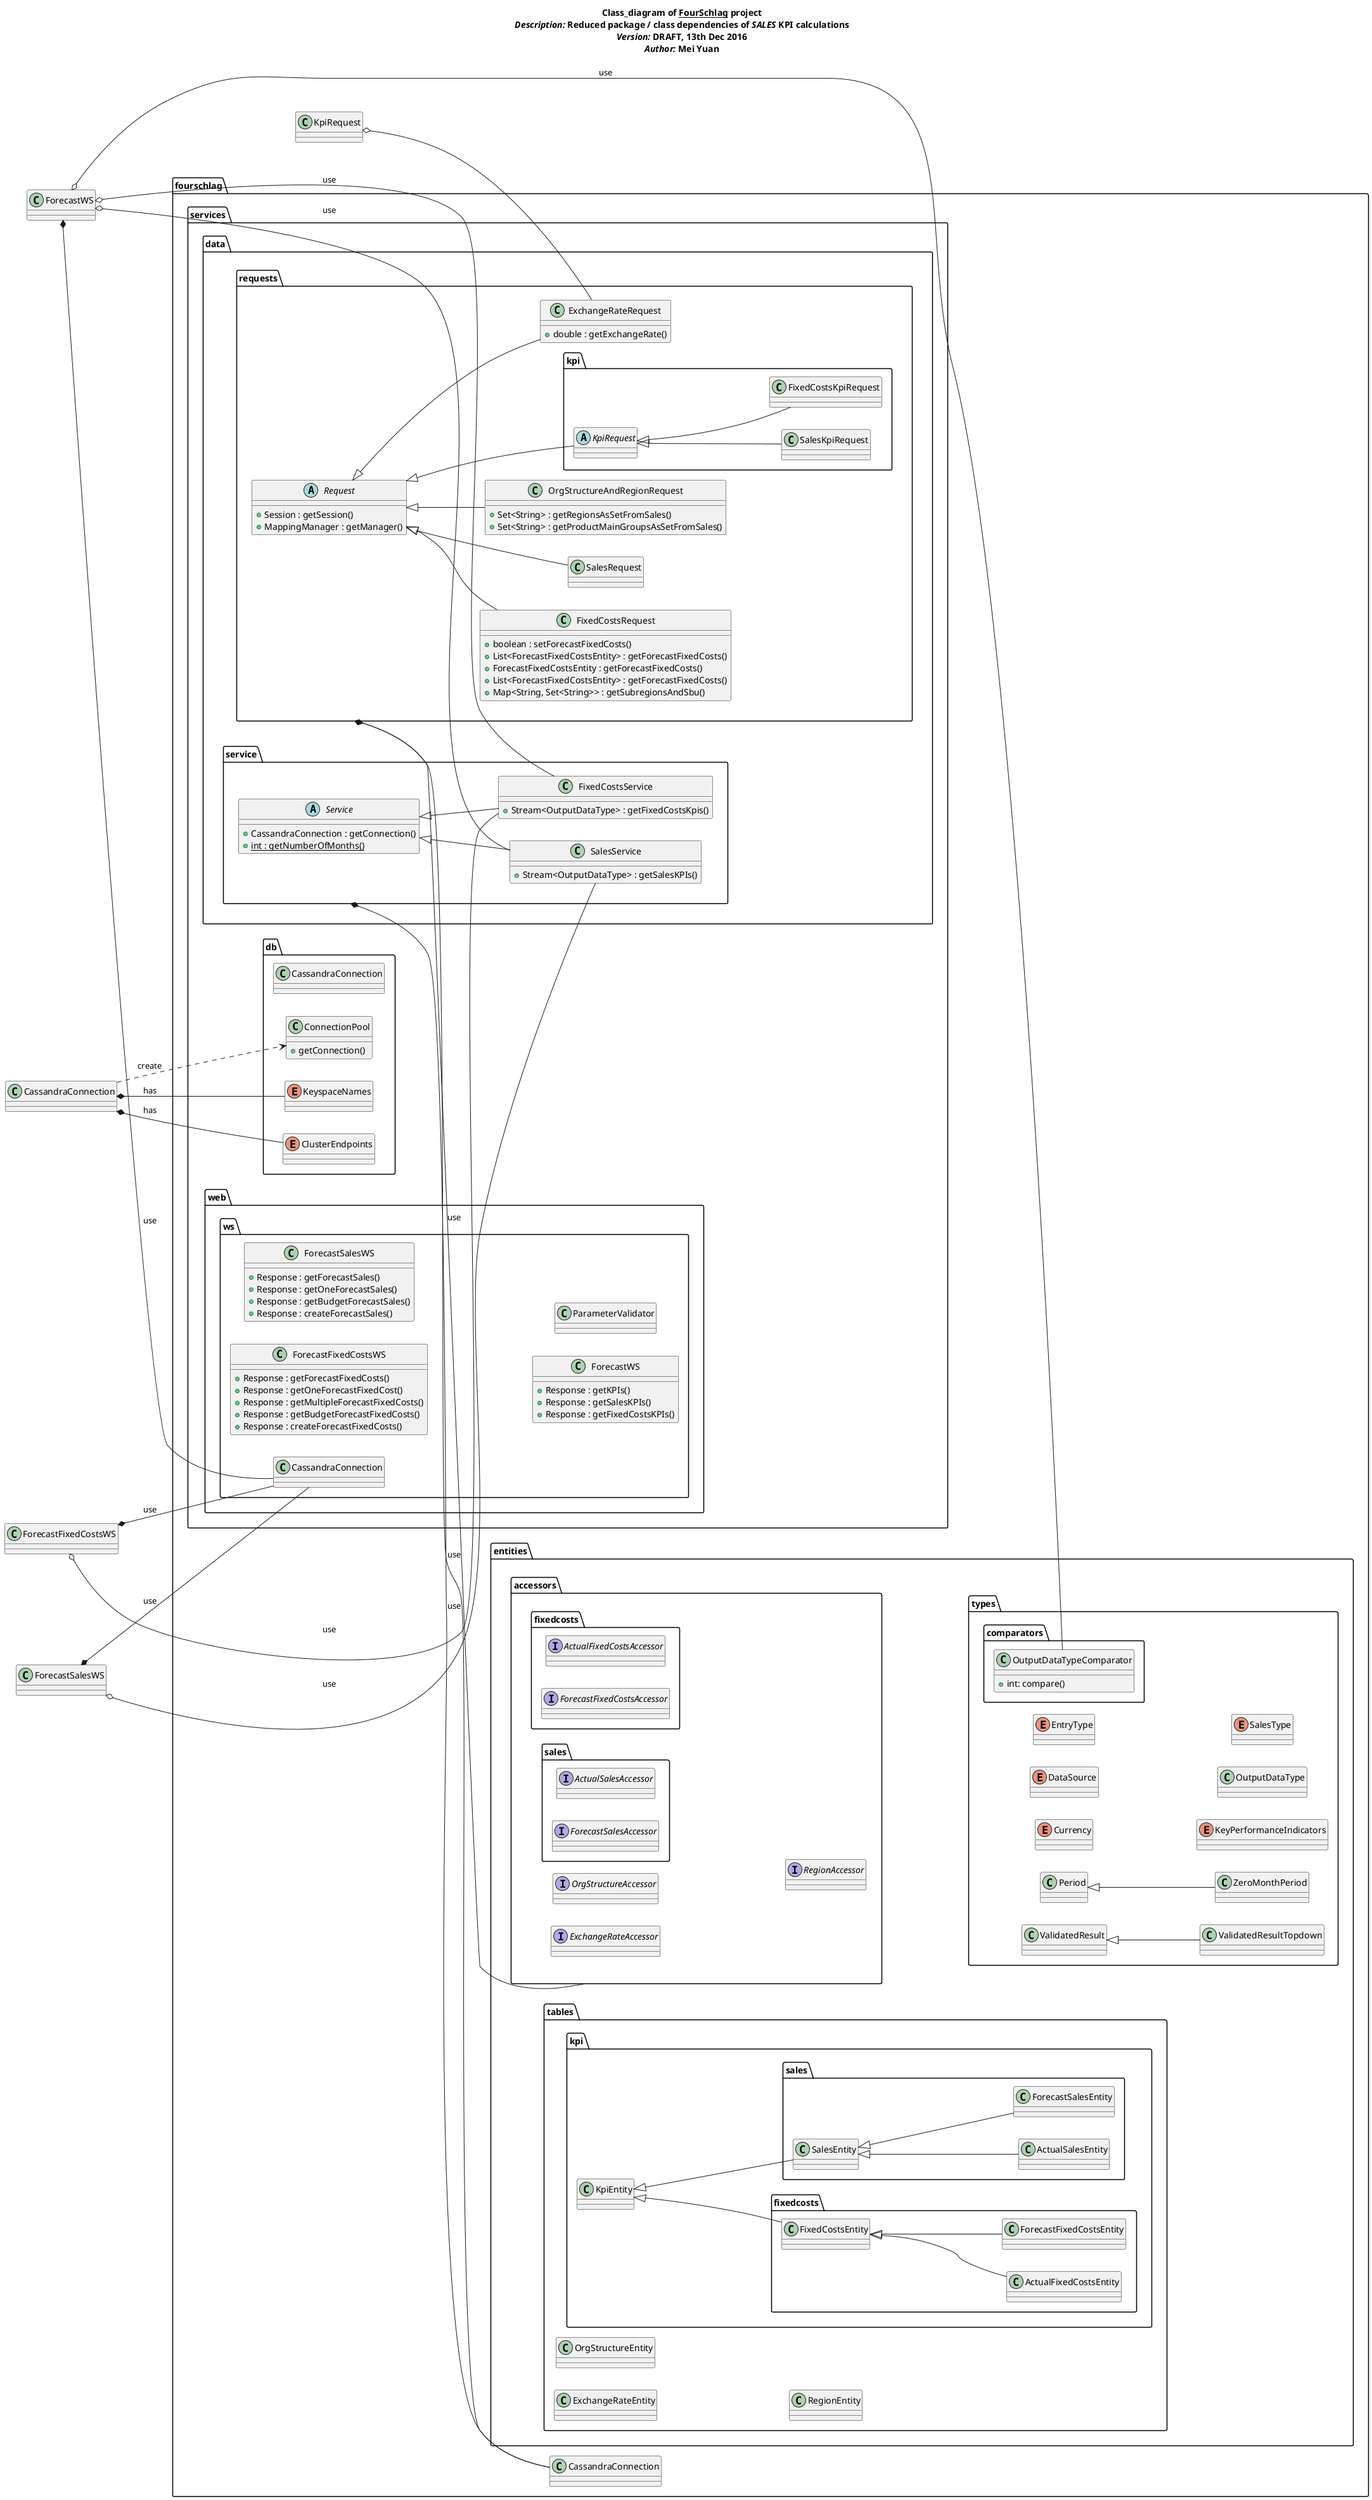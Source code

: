 @startuml
/' For available options see
http://plantuml.com/component-diagram
http://plantuml.com/class-diagram '/

title
 <b>Class_diagram of <u>FourSchlag</u> project</b>
 <i>Description:</i> Reduced package / class dependencies of <i>SALES</i> KPI calculations
 <i>Version:</i> <b>DRAFT</b>, 13th Dec 2016
 <i>Author:</i> Mei Yuan
end title


left to right direction

package fourschlag {
    package fourschlag.entities {
        package fourschlag.entities.accessors {
            package fourschlag.entities.accessors.fixedcosts {
                Interface ActualFixedCostsAccessor

                Interface ForecastFixedCostsAccessor
            }

            package fourschlag.entities.accessors.sales {
                Interface ActualSalesAccessor

                Interface ForecastSalesAccessor
            }

            Interface ExchangeRateAccessor

            Interface OrgStructureAccessor

            Interface RegionAccessor
        }


        package fourschlag.entities.tables {
            package fourschlag.entities.tables.kpi {
                package fourschlag.entities.tables.kpi.fixedcosts {
                    Class ActualFixedCostsEntity

                    Class FixedCostsEntity

                    Class ForecastFixedCostsEntity

                    ' inheritances from FixedCostsEntity
                    FixedCostsEntity <|-- ActualFixedCostsEntity
                    FixedCostsEntity <|-- ForecastFixedCostsEntity
                }

                package fourschlag.entities.tables.kpi.sales {
                    Class ActualSalesEntity
                    Class ForecastSalesEntity
                    Class SalesEntity

                    ' inheritances from SalesEntity
                    SalesEntity <|-- ActualSalesEntity
                    SalesEntity <|-- ForecastSalesEntity

                }

                Class KpiEntity

                ' inheritances from KpiEntity
                KpiEntity <|-- FixedCostsEntity
                KpiEntity <|-- SalesEntity
            }

            Class ExchangeRateEntity

            Class OrgStructureEntity

            Class RegionEntity
        }

        package fourschlag.entities.types {
            package fourschlag.entities.types.comparators {
                Class OutputDataTypeComparator {
                    + int: compare()
                }
            }

            Enum Currency

            Enum DataSource

            Enum EntryType

            Enum KeyPerformanceIndicators

            Class OutputDataType

            Class Period

            Enum SalesType

            Class ValidatedResult

            Class ValidatedResultTopdown

            Class ZeroMonthPeriod

            ' inheritances from ValidatedResult
            ValidatedResult <|-- ValidatedResultTopdown

            ' inheritances from Period
            Period <|-- ZeroMonthPeriod
        }
    }


 package fourschlag.services {
        package fourschlag.services.data {
            package fourschlag.services.data.requests {
                package fourschlag.services.data.requests.kpi {
                    Class FixedCostsKpiRequest

                    Abstract Class KpiRequest

                    Class SalesKpiRequest
                }

                Class ExchangeRateRequest {
                    +double : getExchangeRate()
                }

                ' TODO: wichtige Methode hier eintragen
                Class FixedCostsRequest {
                    + boolean : setForecastFixedCosts()
                    + List<ForecastFixedCostsEntity> : getForecastFixedCosts()
                    + ForecastFixedCostsEntity : getForecastFixedCosts()
                    + List<ForecastFixedCostsEntity> : getForecastFixedCosts()
                    + Map<String, Set<String>> : getSubregionsAndSbu()
                }

                Class SalesRequest

                Class OrgStructureAndRegionRequest {
                    +Set<String> : getRegionsAsSetFromSales()
                    +Set<String> : getProductMainGroupsAsSetFromSales()
                }

                Abstract Class Request {
                    +Session : getSession()
                    +MappingManager : getManager()
                }

                ' inherits for Request
                Request <|-- KpiRequest
                Request <|-- ExchangeRateRequest
                Request <|-- FixedCostsRequest
                Request <|-- OrgStructureAndRegionRequest
                Request <|-- SalesRequest
                KpiRequest <|-- FixedCostsKpiRequest
                KpiRequest <|-- SalesKpiRequest

            }
                namespace fourschlag.services.data.requests{
                    .KpiRequest o-- ExchangeRateRequest
                }

            package fourschlag.services.data.service {
                Class FixedCostsService {
                    +Stream<OutputDataType> : getFixedCostsKpis()
                }

                Class SalesService {
                ' TODO: auf Stream anpassen! vgl mit FixedCosts
                    +Stream<OutputDataType> : getSalesKPIs()
                }

                Abstract Class Service {
                    +CassandraConnection : getConnection()
                    +{static}int : getNumberOfMonths()
                }

                Service <|-- SalesService
                Service <|-- FixedCostsService
            }
        }

        package fourschlag.services.db {
            Class CassandraConnection

            Enum ClusterEndpoints

            Class ConnectionPool {
                + getConnection()
            }

            Enum KeyspaceNames
        }
        namespace fourschlag.services.db{
            .CassandraConnection *-- ClusterEndpoints : has
            .CassandraConnection *-- KeyspaceNames : has
            .CassandraConnection ..> ConnectionPool : create
        }

        package fourschlag.services.web {
            package fourschlag.services.web.ws {
            'TODO: methoden bei den Webservices hinzufügen
                Class ForecastFixedCostsWS{
                    +Response : getForecastFixedCosts()
                    +Response : getOneForecastFixedCost()
                    +Response : getMultipleForecastFixedCosts()
                    +Response : getBudgetForecastFixedCosts()
                    +Response : createForecastFixedCosts()
                }

                Class ForecastSalesWS{
                    +Response : getForecastSales()
                    +Response : getOneForecastSales()
                    +Response : getBudgetForecastSales()
                    +Response : createForecastSales()
                }

                Class ForecastWS {
                    +Response : getKPIs()
                    +Response : getSalesKPIs()
                    +Response : getFixedCostsKPIs()
                }

                Class ParameterValidator
            }
            namespace fourschlag.services.web.ws{
            .ForecastFixedCostsWS o-- FixedCostsService : use
            .ForecastSalesWS o-- SalesService : use
            .ForecastWS o-- FixedCostsService : use
            .ForecastWS o-- SalesService : use
            .ForecastWS *-- CassandraConnection : use
            .ForecastWS o-- OutputDataTypeComparator : use
            .ForecastFixedCostsWS *-- CassandraConnection : use
            .ForecastSalesWS *-- CassandraConnection : use
            }
        }
    }
            fourschlag.services.data.service *-- CassandraConnection : use
            fourschlag.services.data.requests o-- fourschlag.entities.accessors : use
            fourschlag.services.data.requests *-- CassandraConnection : use
}
@enduml